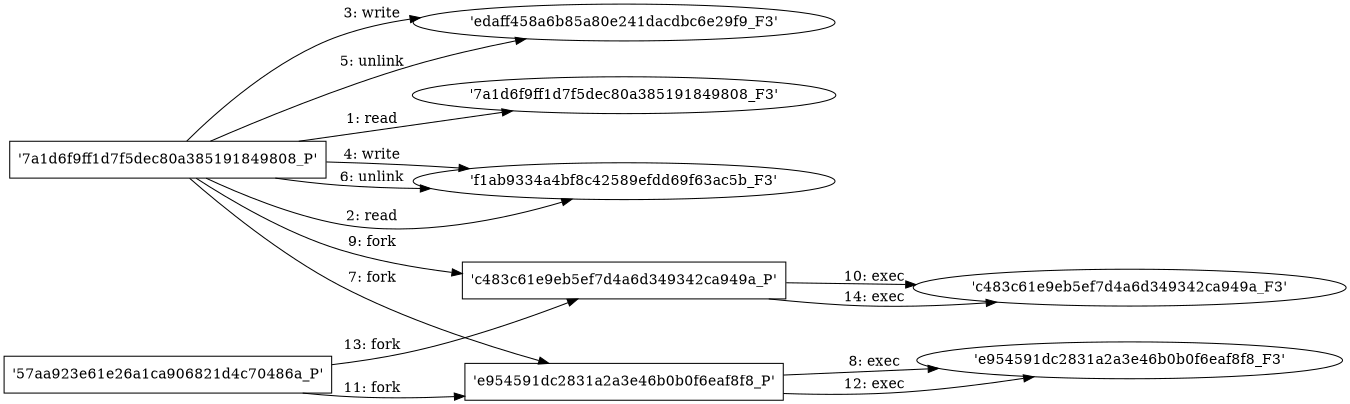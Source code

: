 digraph "D:\Learning\Paper\apt\基于CTI的攻击预警\Dataset\攻击图\ASGfromALLCTI\Threat Source newsletter (Dec. 10, 2020).dot" {
rankdir="LR"
size="9"
fixedsize="false"
splines="true"
nodesep=0.3
ranksep=0
fontsize=10
overlap="scalexy"
engine= "neato"
	"'7a1d6f9ff1d7f5dec80a385191849808_F3'" [node_type=file shape=ellipse]
	"'7a1d6f9ff1d7f5dec80a385191849808_P'" [node_type=Process shape=box]
	"'7a1d6f9ff1d7f5dec80a385191849808_P'" -> "'7a1d6f9ff1d7f5dec80a385191849808_F3'" [label="1: read"]
	"'f1ab9334a4bf8c42589efdd69f63ac5b_F3'" [node_type=file shape=ellipse]
	"'7a1d6f9ff1d7f5dec80a385191849808_P'" [node_type=Process shape=box]
	"'7a1d6f9ff1d7f5dec80a385191849808_P'" -> "'f1ab9334a4bf8c42589efdd69f63ac5b_F3'" [label="2: read"]
	"'edaff458a6b85a80e241dacdbc6e29f9_F3'" [node_type=file shape=ellipse]
	"'7a1d6f9ff1d7f5dec80a385191849808_P'" [node_type=Process shape=box]
	"'7a1d6f9ff1d7f5dec80a385191849808_P'" -> "'edaff458a6b85a80e241dacdbc6e29f9_F3'" [label="3: write"]
	"'f1ab9334a4bf8c42589efdd69f63ac5b_F3'" [node_type=file shape=ellipse]
	"'7a1d6f9ff1d7f5dec80a385191849808_P'" [node_type=Process shape=box]
	"'7a1d6f9ff1d7f5dec80a385191849808_P'" -> "'f1ab9334a4bf8c42589efdd69f63ac5b_F3'" [label="4: write"]
	"'edaff458a6b85a80e241dacdbc6e29f9_F3'" [node_type=file shape=ellipse]
	"'7a1d6f9ff1d7f5dec80a385191849808_P'" [node_type=Process shape=box]
	"'7a1d6f9ff1d7f5dec80a385191849808_P'" -> "'edaff458a6b85a80e241dacdbc6e29f9_F3'" [label="5: unlink"]
	"'f1ab9334a4bf8c42589efdd69f63ac5b_F3'" [node_type=file shape=ellipse]
	"'7a1d6f9ff1d7f5dec80a385191849808_P'" [node_type=Process shape=box]
	"'7a1d6f9ff1d7f5dec80a385191849808_P'" -> "'f1ab9334a4bf8c42589efdd69f63ac5b_F3'" [label="6: unlink"]
	"'7a1d6f9ff1d7f5dec80a385191849808_P'" [node_type=Process shape=box]
	"'e954591dc2831a2a3e46b0b0f6eaf8f8_P'" [node_type=Process shape=box]
	"'7a1d6f9ff1d7f5dec80a385191849808_P'" -> "'e954591dc2831a2a3e46b0b0f6eaf8f8_P'" [label="7: fork"]
	"'e954591dc2831a2a3e46b0b0f6eaf8f8_P'" [node_type=Process shape=box]
	"'e954591dc2831a2a3e46b0b0f6eaf8f8_F3'" [node_type=File shape=ellipse]
	"'e954591dc2831a2a3e46b0b0f6eaf8f8_P'" -> "'e954591dc2831a2a3e46b0b0f6eaf8f8_F3'" [label="8: exec"]
	"'7a1d6f9ff1d7f5dec80a385191849808_P'" [node_type=Process shape=box]
	"'c483c61e9eb5ef7d4a6d349342ca949a_P'" [node_type=Process shape=box]
	"'7a1d6f9ff1d7f5dec80a385191849808_P'" -> "'c483c61e9eb5ef7d4a6d349342ca949a_P'" [label="9: fork"]
	"'c483c61e9eb5ef7d4a6d349342ca949a_P'" [node_type=Process shape=box]
	"'c483c61e9eb5ef7d4a6d349342ca949a_F3'" [node_type=File shape=ellipse]
	"'c483c61e9eb5ef7d4a6d349342ca949a_P'" -> "'c483c61e9eb5ef7d4a6d349342ca949a_F3'" [label="10: exec"]
	"'57aa923e61e26a1ca906821d4c70486a_P'" [node_type=Process shape=box]
	"'e954591dc2831a2a3e46b0b0f6eaf8f8_P'" [node_type=Process shape=box]
	"'57aa923e61e26a1ca906821d4c70486a_P'" -> "'e954591dc2831a2a3e46b0b0f6eaf8f8_P'" [label="11: fork"]
	"'e954591dc2831a2a3e46b0b0f6eaf8f8_P'" [node_type=Process shape=box]
	"'e954591dc2831a2a3e46b0b0f6eaf8f8_F3'" [node_type=File shape=ellipse]
	"'e954591dc2831a2a3e46b0b0f6eaf8f8_P'" -> "'e954591dc2831a2a3e46b0b0f6eaf8f8_F3'" [label="12: exec"]
	"'57aa923e61e26a1ca906821d4c70486a_P'" [node_type=Process shape=box]
	"'c483c61e9eb5ef7d4a6d349342ca949a_P'" [node_type=Process shape=box]
	"'57aa923e61e26a1ca906821d4c70486a_P'" -> "'c483c61e9eb5ef7d4a6d349342ca949a_P'" [label="13: fork"]
	"'c483c61e9eb5ef7d4a6d349342ca949a_P'" [node_type=Process shape=box]
	"'c483c61e9eb5ef7d4a6d349342ca949a_F3'" [node_type=File shape=ellipse]
	"'c483c61e9eb5ef7d4a6d349342ca949a_P'" -> "'c483c61e9eb5ef7d4a6d349342ca949a_F3'" [label="14: exec"]
}
